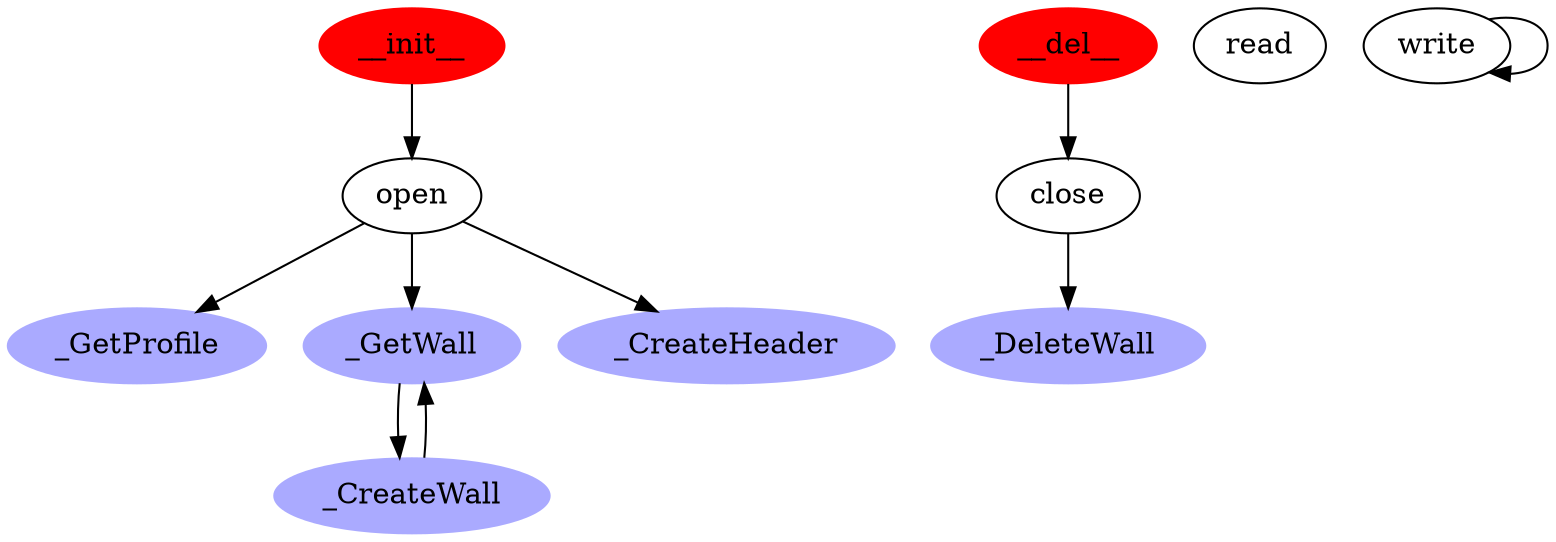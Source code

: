 digraph facecat {
    _GetProfile [style=filled,color="#AAAAFF"];
    _CreateWall [style=filled,color="#AAAAFF"];
    _DeleteWall [style=filled,color="#AAAAFF"];
    _GetWall [style=filled,color="#AAAAFF"];
    _CreateHeader [style=filled,color="#AAAAFF"];
    __init__ [style=filled,color=red];
    __del__ [style=filled,color=red];
    open;
    close;
    read;
    write;

    _CreateWall -> _GetWall;
    _GetWall -> _CreateWall;
    __init__ -> open;
    __del__ -> close;
    open -> {_CreateHeader; _GetProfile; _GetWall};
    close -> _DeleteWall;
    write -> write;
}

